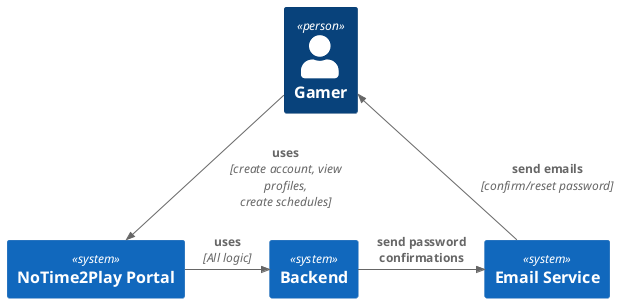 @startuml
!include <C4/C4_Context>
Person(gamer, "Gamer")
System(main, "NoTime2Play Portal")
System(backend, "Backend")
System(email, "Email Service")

Rel(gamer, main, "uses", "create account, view profiles, create schedules")
Rel_Back(gamer, email, "send emails", "confirm/reset password")
Rel_Neighbor(main, backend, "uses", "All logic")
Rel_Neighbor(backend, email, "send password confirmations")



@enduml